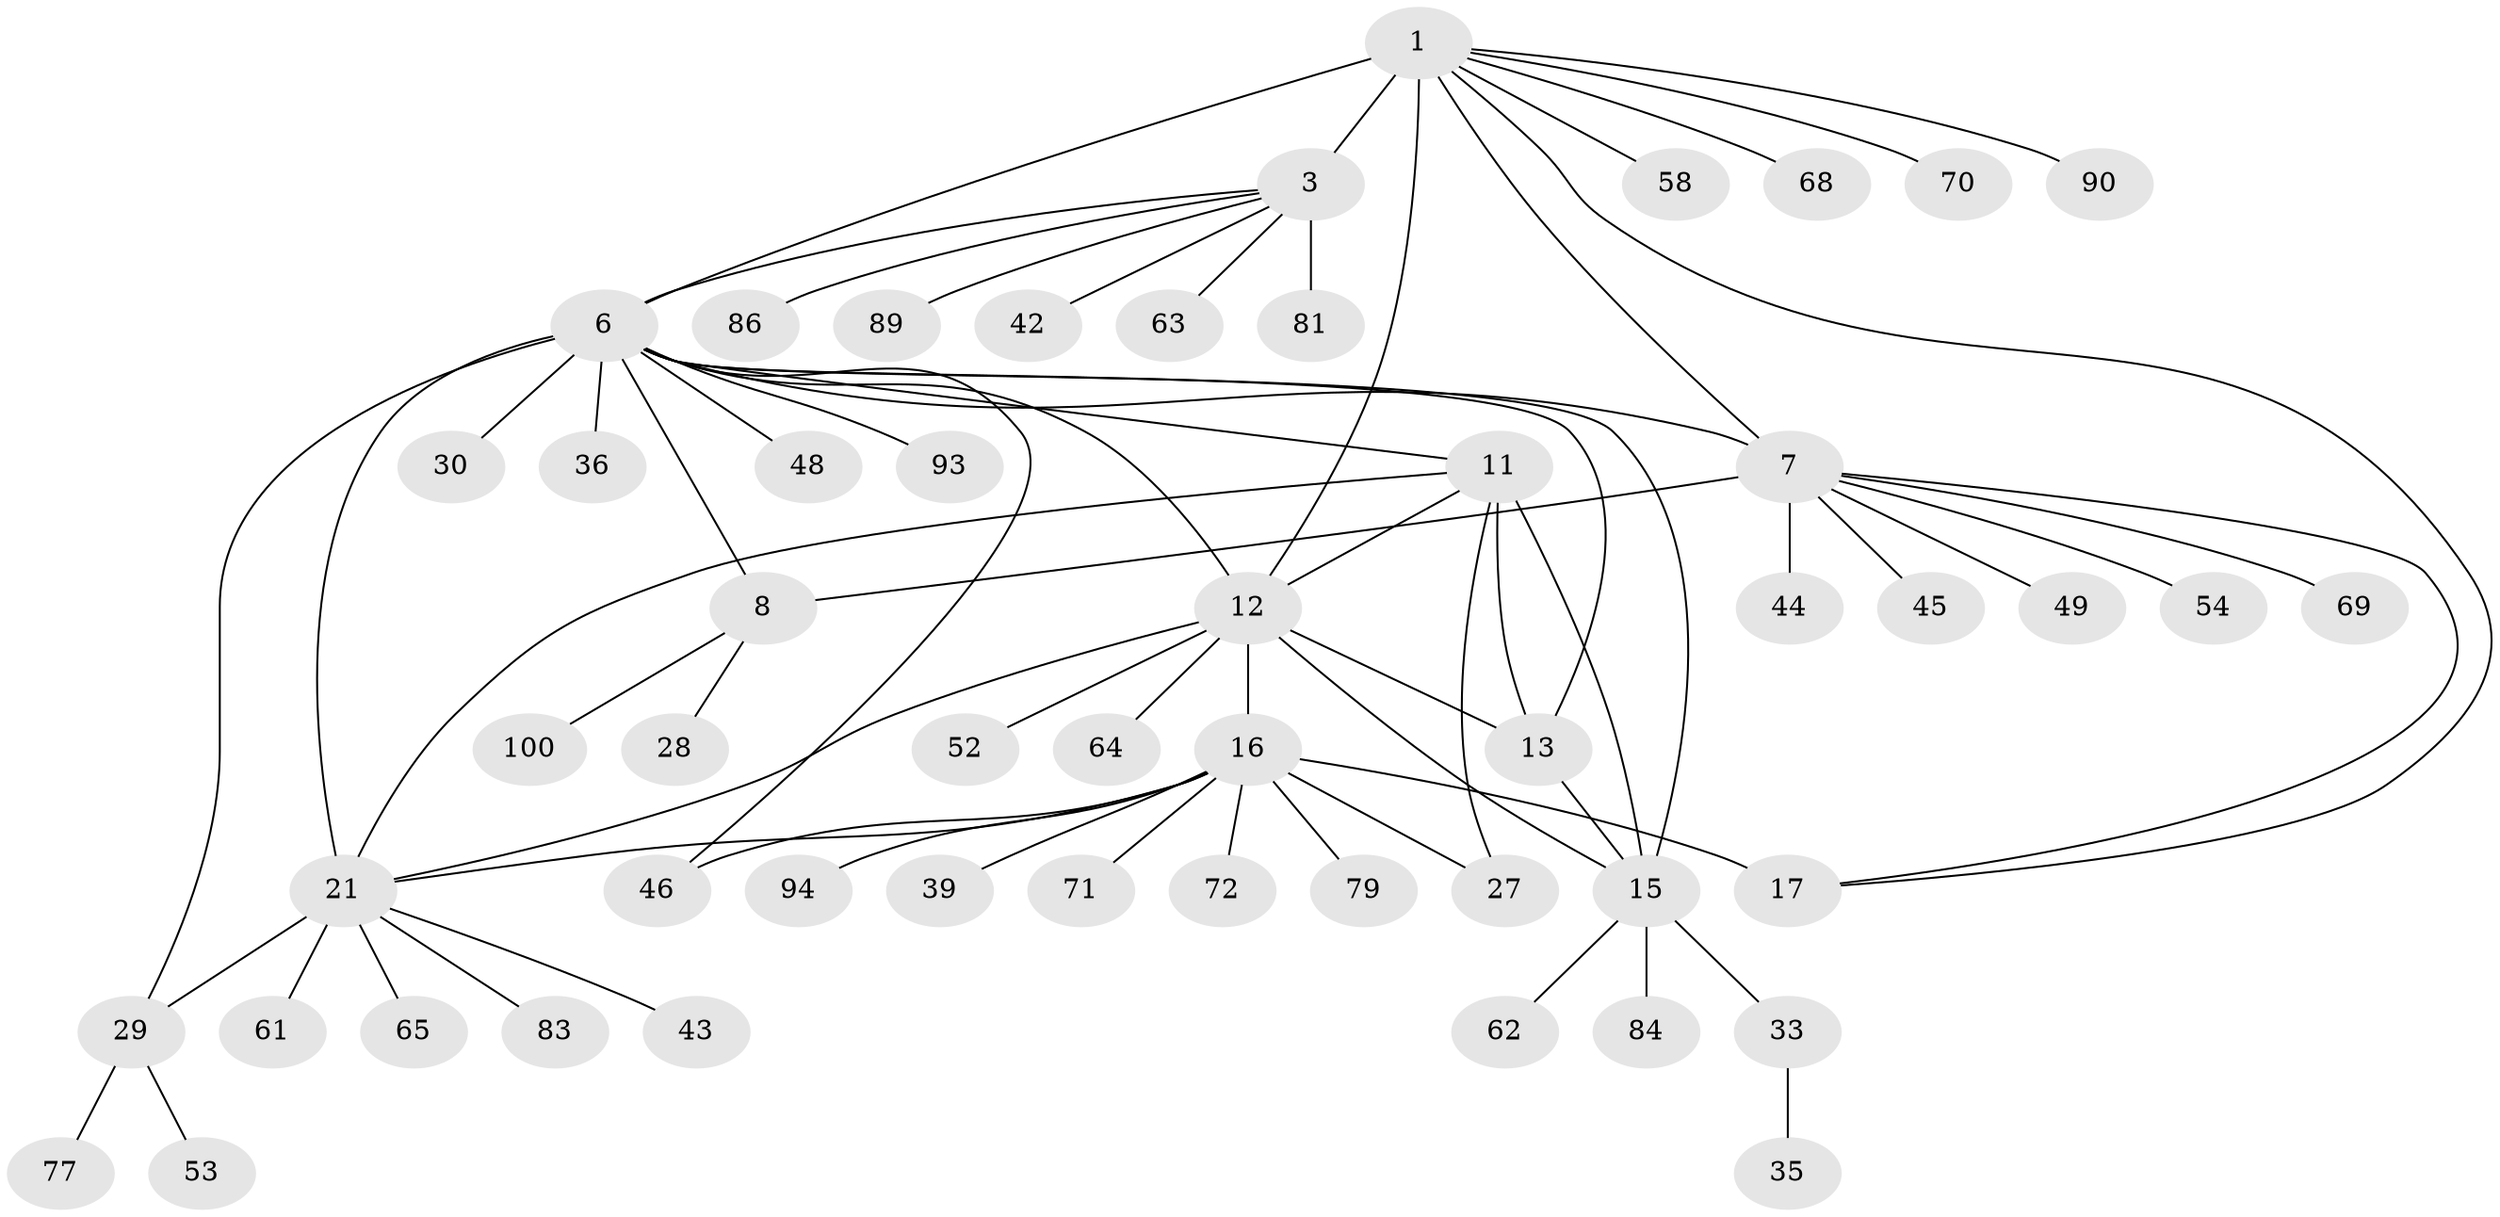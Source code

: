 // original degree distribution, {7: 0.05714285714285714, 8: 0.05714285714285714, 5: 0.01904761904761905, 13: 0.01904761904761905, 6: 0.0380952380952381, 11: 0.009523809523809525, 4: 0.02857142857142857, 9: 0.01904761904761905, 1: 0.5523809523809524, 2: 0.17142857142857143, 3: 0.02857142857142857}
// Generated by graph-tools (version 1.1) at 2025/16/03/09/25 04:16:01]
// undirected, 52 vertices, 69 edges
graph export_dot {
graph [start="1"]
  node [color=gray90,style=filled];
  1 [super="+4+2"];
  3 [super="+5+66"];
  6 [super="+73+14+22+55"];
  7 [super="+9+10+99"];
  8 [super="+57"];
  11;
  12 [super="+34+31"];
  13;
  15;
  16 [super="+32"];
  17 [super="+18"];
  21 [super="+24+23"];
  27 [super="+38"];
  28;
  29 [super="+51+85"];
  30;
  33;
  35;
  36 [super="+37"];
  39;
  42;
  43 [super="+102"];
  44;
  45 [super="+80"];
  46 [super="+56"];
  48;
  49 [super="+82"];
  52 [super="+95"];
  53;
  54;
  58;
  61;
  62;
  63;
  64;
  65 [super="+87"];
  68;
  69;
  70;
  71;
  72;
  77;
  79;
  81;
  83;
  84;
  86;
  89;
  90;
  93;
  94;
  100;
  1 -- 3 [weight=6];
  1 -- 70;
  1 -- 90;
  1 -- 68;
  1 -- 12 [weight=2];
  1 -- 58;
  1 -- 17;
  1 -- 6;
  1 -- 7;
  3 -- 81;
  3 -- 86;
  3 -- 89;
  3 -- 42;
  3 -- 63;
  3 -- 6;
  6 -- 7 [weight=3];
  6 -- 8;
  6 -- 29;
  6 -- 36;
  6 -- 11;
  6 -- 12 [weight=2];
  6 -- 13;
  6 -- 30;
  6 -- 15;
  6 -- 46;
  6 -- 48;
  6 -- 21 [weight=6];
  6 -- 93;
  7 -- 8 [weight=3];
  7 -- 45;
  7 -- 54;
  7 -- 49;
  7 -- 69;
  7 -- 44;
  7 -- 17;
  8 -- 28;
  8 -- 100;
  11 -- 12;
  11 -- 13;
  11 -- 15;
  11 -- 21;
  11 -- 27;
  12 -- 13;
  12 -- 15;
  12 -- 16;
  12 -- 52;
  12 -- 64;
  12 -- 21;
  13 -- 15;
  15 -- 33;
  15 -- 62;
  15 -- 84;
  16 -- 17 [weight=4];
  16 -- 46;
  16 -- 71;
  16 -- 72;
  16 -- 79;
  16 -- 94;
  16 -- 39;
  16 -- 21;
  16 -- 27;
  21 -- 61;
  21 -- 65;
  21 -- 83;
  21 -- 43;
  21 -- 29;
  29 -- 53;
  29 -- 77;
  33 -- 35;
}
